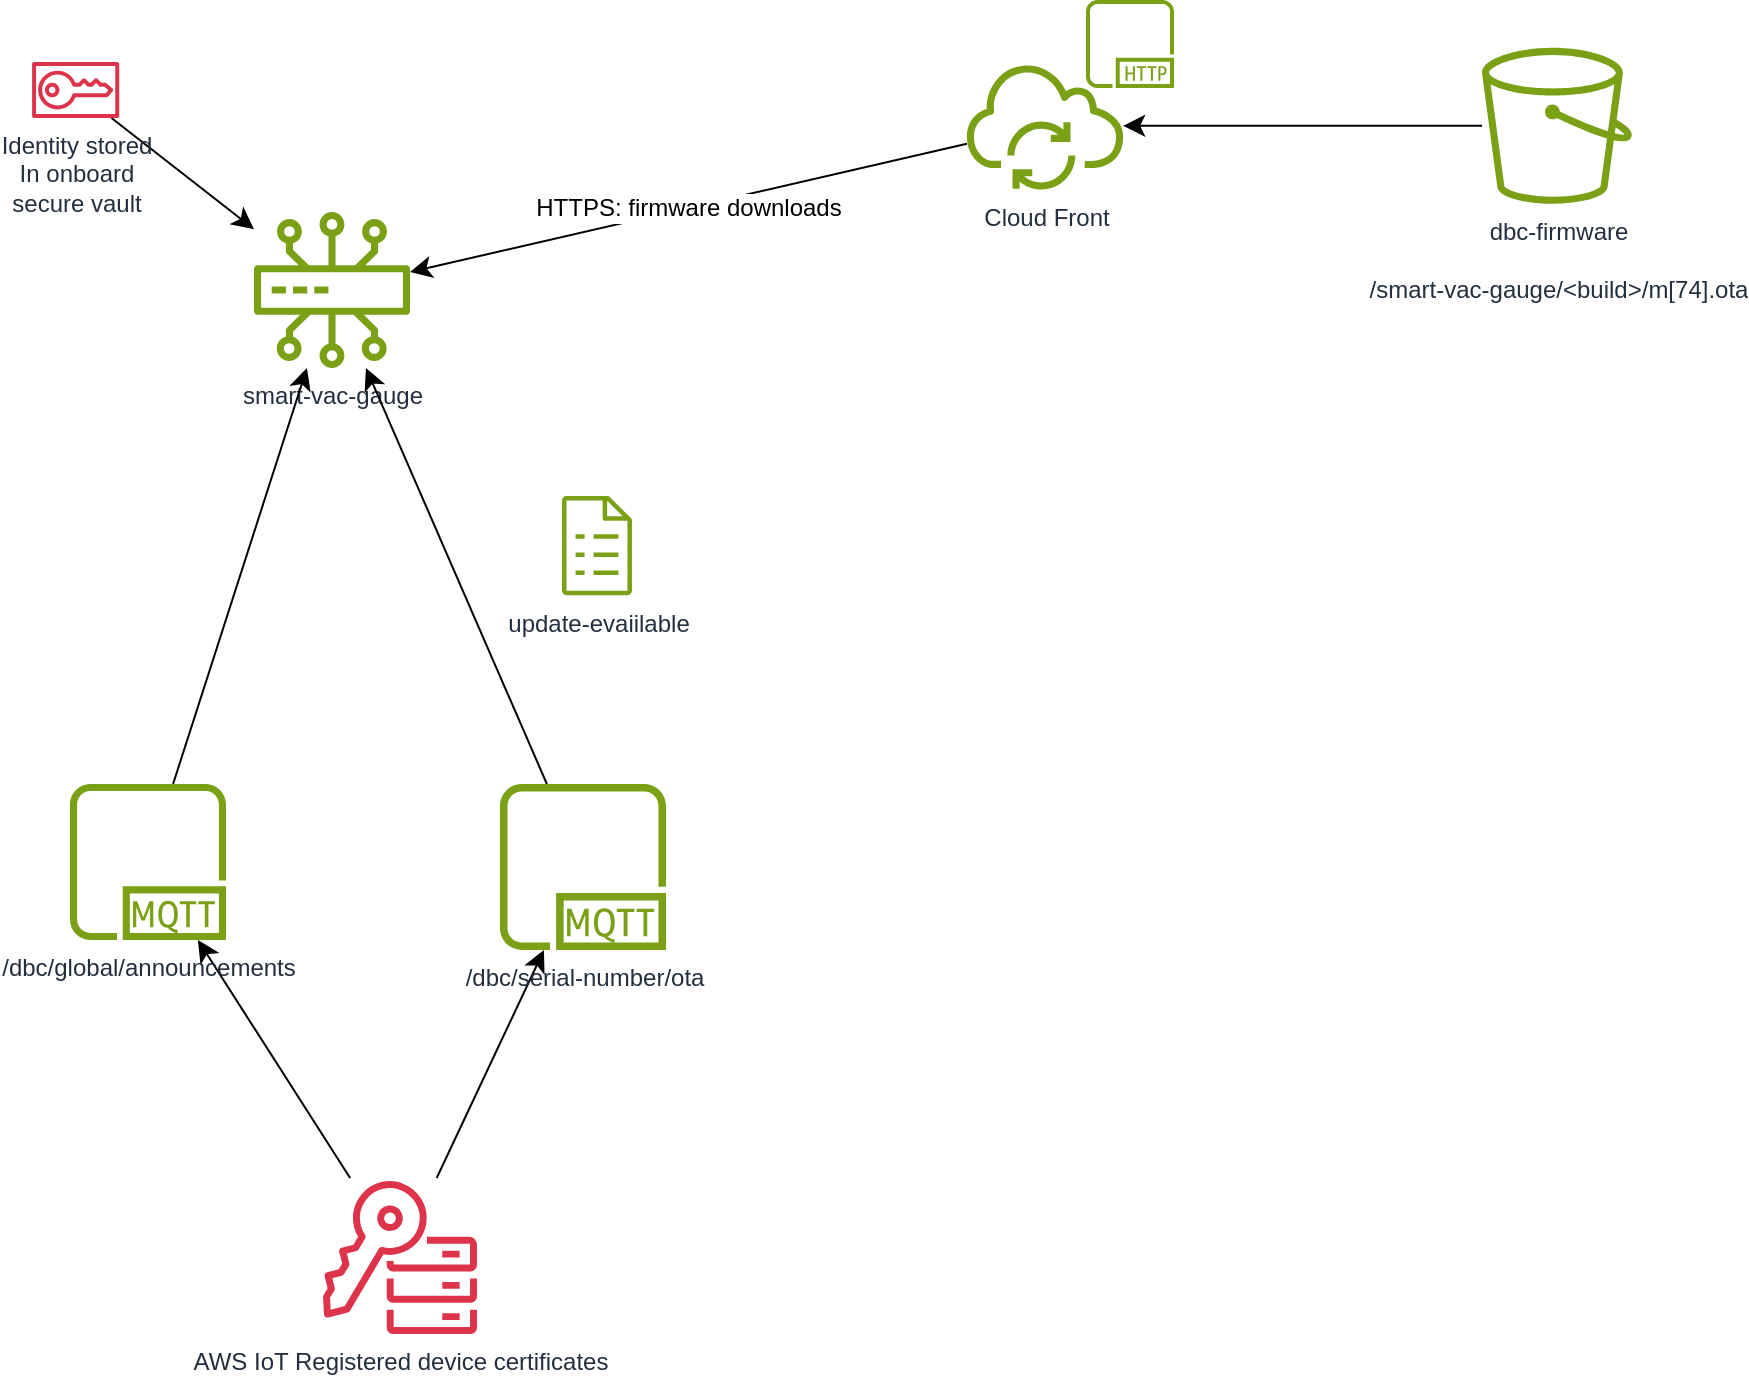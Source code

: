 <mxfile version="24.7.5">
  <diagram name="Page-1" id="qHie082a5cEye1tV1nNR">
    <mxGraphModel dx="1280" dy="798" grid="0" gridSize="10" guides="1" tooltips="1" connect="1" arrows="1" fold="1" page="0" pageScale="1" pageWidth="827" pageHeight="1169" math="0" shadow="0">
      <root>
        <mxCell id="0" />
        <mxCell id="1" parent="0" />
        <mxCell id="ma-uwO6BuDiFPGGPyPgv-34" value="" style="edgeStyle=none;curved=1;rounded=0;orthogonalLoop=1;jettySize=auto;html=1;fontSize=12;startSize=8;endSize=8;" edge="1" parent="1" source="ma-uwO6BuDiFPGGPyPgv-16" target="ma-uwO6BuDiFPGGPyPgv-2">
          <mxGeometry relative="1" as="geometry" />
        </mxCell>
        <mxCell id="YHbYcHCBXBletzS5WVZL-3" value="smart-vac-gauge" style="sketch=0;outlineConnect=0;fontColor=#232F3E;gradientColor=none;fillColor=#7AA116;strokeColor=none;dashed=0;verticalLabelPosition=bottom;verticalAlign=top;align=center;html=1;fontSize=12;fontStyle=0;aspect=fixed;pointerEvents=1;shape=mxgraph.aws4.iot_greengrass_protocol;" parent="1" vertex="1">
          <mxGeometry x="-21" y="228" width="78" height="78" as="geometry" />
        </mxCell>
        <mxCell id="ma-uwO6BuDiFPGGPyPgv-22" value="HTTPS: firmware downloads" style="edgeStyle=none;curved=1;rounded=0;orthogonalLoop=1;jettySize=auto;html=1;fontSize=12;startSize=8;endSize=8;" edge="1" parent="1" source="ma-uwO6BuDiFPGGPyPgv-1" target="YHbYcHCBXBletzS5WVZL-3">
          <mxGeometry relative="1" as="geometry" />
        </mxCell>
        <mxCell id="ma-uwO6BuDiFPGGPyPgv-1" value="Cloud Front" style="sketch=0;outlineConnect=0;fontColor=#232F3E;gradientColor=none;fillColor=#7AA116;strokeColor=none;dashed=0;verticalLabelPosition=bottom;verticalAlign=top;align=center;html=1;fontSize=12;fontStyle=0;aspect=fixed;pointerEvents=1;shape=mxgraph.aws4.iot_over_the_air_update;" vertex="1" parent="1">
          <mxGeometry x="335" y="153" width="79" height="63.81" as="geometry" />
        </mxCell>
        <mxCell id="ma-uwO6BuDiFPGGPyPgv-23" value="" style="edgeStyle=none;curved=1;rounded=0;orthogonalLoop=1;jettySize=auto;html=1;fontSize=12;startSize=8;endSize=8;" edge="1" parent="1" source="ma-uwO6BuDiFPGGPyPgv-2" target="YHbYcHCBXBletzS5WVZL-3">
          <mxGeometry relative="1" as="geometry" />
        </mxCell>
        <mxCell id="ma-uwO6BuDiFPGGPyPgv-3" value="" style="sketch=0;outlineConnect=0;fontColor=#232F3E;gradientColor=none;fillColor=#7AA116;strokeColor=none;dashed=0;verticalLabelPosition=bottom;verticalAlign=top;align=center;html=1;fontSize=12;fontStyle=0;aspect=fixed;pointerEvents=1;shape=mxgraph.aws4.http_protocol;" vertex="1" parent="1">
          <mxGeometry x="395" y="122" width="44" height="44" as="geometry" />
        </mxCell>
        <mxCell id="ma-uwO6BuDiFPGGPyPgv-32" value="" style="edgeStyle=none;curved=1;rounded=0;orthogonalLoop=1;jettySize=auto;html=1;fontSize=12;startSize=8;endSize=8;" edge="1" parent="1" source="ma-uwO6BuDiFPGGPyPgv-5" target="ma-uwO6BuDiFPGGPyPgv-1">
          <mxGeometry relative="1" as="geometry" />
        </mxCell>
        <mxCell id="ma-uwO6BuDiFPGGPyPgv-5" value="dbc-firmware&lt;div&gt;&lt;br&gt;&lt;/div&gt;&lt;div&gt;/smart-vac-gauge/&amp;lt;build&amp;gt;/m[74].ota&lt;/div&gt;" style="sketch=0;outlineConnect=0;fontColor=#232F3E;gradientColor=none;fillColor=#7AA116;strokeColor=none;dashed=0;verticalLabelPosition=bottom;verticalAlign=top;align=center;html=1;fontSize=12;fontStyle=0;aspect=fixed;pointerEvents=1;shape=mxgraph.aws4.bucket;" vertex="1" parent="1">
          <mxGeometry x="593" y="145.9" width="75" height="78" as="geometry" />
        </mxCell>
        <mxCell id="ma-uwO6BuDiFPGGPyPgv-24" value="" style="edgeStyle=none;curved=1;rounded=0;orthogonalLoop=1;jettySize=auto;html=1;fontSize=12;startSize=8;endSize=8;" edge="1" parent="1" source="ma-uwO6BuDiFPGGPyPgv-8" target="YHbYcHCBXBletzS5WVZL-3">
          <mxGeometry relative="1" as="geometry" />
        </mxCell>
        <mxCell id="ma-uwO6BuDiFPGGPyPgv-14" value="update-evaiilable" style="sketch=0;outlineConnect=0;fontColor=#232F3E;gradientColor=none;fillColor=#7AA116;strokeColor=none;dashed=0;verticalLabelPosition=bottom;verticalAlign=top;align=center;html=1;fontSize=12;fontStyle=0;aspect=fixed;pointerEvents=1;shape=mxgraph.aws4.iot_greengrass_recipe;" vertex="1" parent="1">
          <mxGeometry x="133" y="370" width="35" height="49.64" as="geometry" />
        </mxCell>
        <mxCell id="ma-uwO6BuDiFPGGPyPgv-26" value="" style="edgeStyle=none;curved=1;rounded=0;orthogonalLoop=1;jettySize=auto;html=1;fontSize=12;startSize=8;endSize=8;" edge="1" parent="1" source="ma-uwO6BuDiFPGGPyPgv-15" target="YHbYcHCBXBletzS5WVZL-3">
          <mxGeometry relative="1" as="geometry" />
        </mxCell>
        <mxCell id="ma-uwO6BuDiFPGGPyPgv-15" value="Identity stored&lt;div&gt;In onboard&lt;/div&gt;&lt;div&gt;secure vault&lt;/div&gt;" style="sketch=0;outlineConnect=0;fontColor=#232F3E;gradientColor=none;fillColor=#DD344C;strokeColor=none;dashed=0;verticalLabelPosition=bottom;verticalAlign=top;align=center;html=1;fontSize=12;fontStyle=0;aspect=fixed;pointerEvents=1;shape=mxgraph.aws4.sts;" vertex="1" parent="1">
          <mxGeometry x="-132" y="153" width="43.65" height="27.97" as="geometry" />
        </mxCell>
        <mxCell id="ma-uwO6BuDiFPGGPyPgv-33" value="" style="edgeStyle=none;curved=1;rounded=0;orthogonalLoop=1;jettySize=auto;html=1;fontSize=12;startSize=8;endSize=8;" edge="1" parent="1" source="ma-uwO6BuDiFPGGPyPgv-16" target="ma-uwO6BuDiFPGGPyPgv-8">
          <mxGeometry relative="1" as="geometry" />
        </mxCell>
        <mxCell id="ma-uwO6BuDiFPGGPyPgv-16" value="AWS IoT Registered device certificates" style="sketch=0;outlineConnect=0;fontColor=#232F3E;gradientColor=none;fillColor=#DD344C;strokeColor=none;dashed=0;verticalLabelPosition=bottom;verticalAlign=top;align=center;html=1;fontSize=12;fontStyle=0;aspect=fixed;pointerEvents=1;shape=mxgraph.aws4.key_management_service_external_key_store;" vertex="1" parent="1">
          <mxGeometry x="13" y="711" width="78" height="78" as="geometry" />
        </mxCell>
        <mxCell id="ma-uwO6BuDiFPGGPyPgv-2" value="/dbc/serial-number/ota" style="sketch=0;outlineConnect=0;fontColor=#232F3E;gradientColor=none;fillColor=#7AA116;strokeColor=none;dashed=0;verticalLabelPosition=bottom;verticalAlign=top;align=center;html=1;fontSize=12;fontStyle=0;aspect=fixed;pointerEvents=1;shape=mxgraph.aws4.mqtt_protocol;" vertex="1" parent="1">
          <mxGeometry x="102" y="514" width="83" height="83" as="geometry" />
        </mxCell>
        <mxCell id="ma-uwO6BuDiFPGGPyPgv-8" value="/dbc/global/announcements" style="sketch=0;outlineConnect=0;fontColor=#232F3E;gradientColor=none;fillColor=#7AA116;strokeColor=none;dashed=0;verticalLabelPosition=bottom;verticalAlign=top;align=center;html=1;fontSize=12;fontStyle=0;aspect=fixed;pointerEvents=1;shape=mxgraph.aws4.mqtt_protocol;" vertex="1" parent="1">
          <mxGeometry x="-113" y="514" width="78" height="78" as="geometry" />
        </mxCell>
      </root>
    </mxGraphModel>
  </diagram>
</mxfile>
